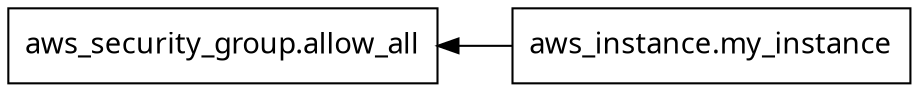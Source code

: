 digraph G {
  rankdir = "RL";
  node [shape = rect, fontname = "sans-serif"];
  "aws_instance.my_instance" [label="aws_instance.my_instance"];
  "aws_security_group.allow_all" [label="aws_security_group.allow_all"];
  "aws_instance.my_instance" -> "aws_security_group.allow_all";
}
